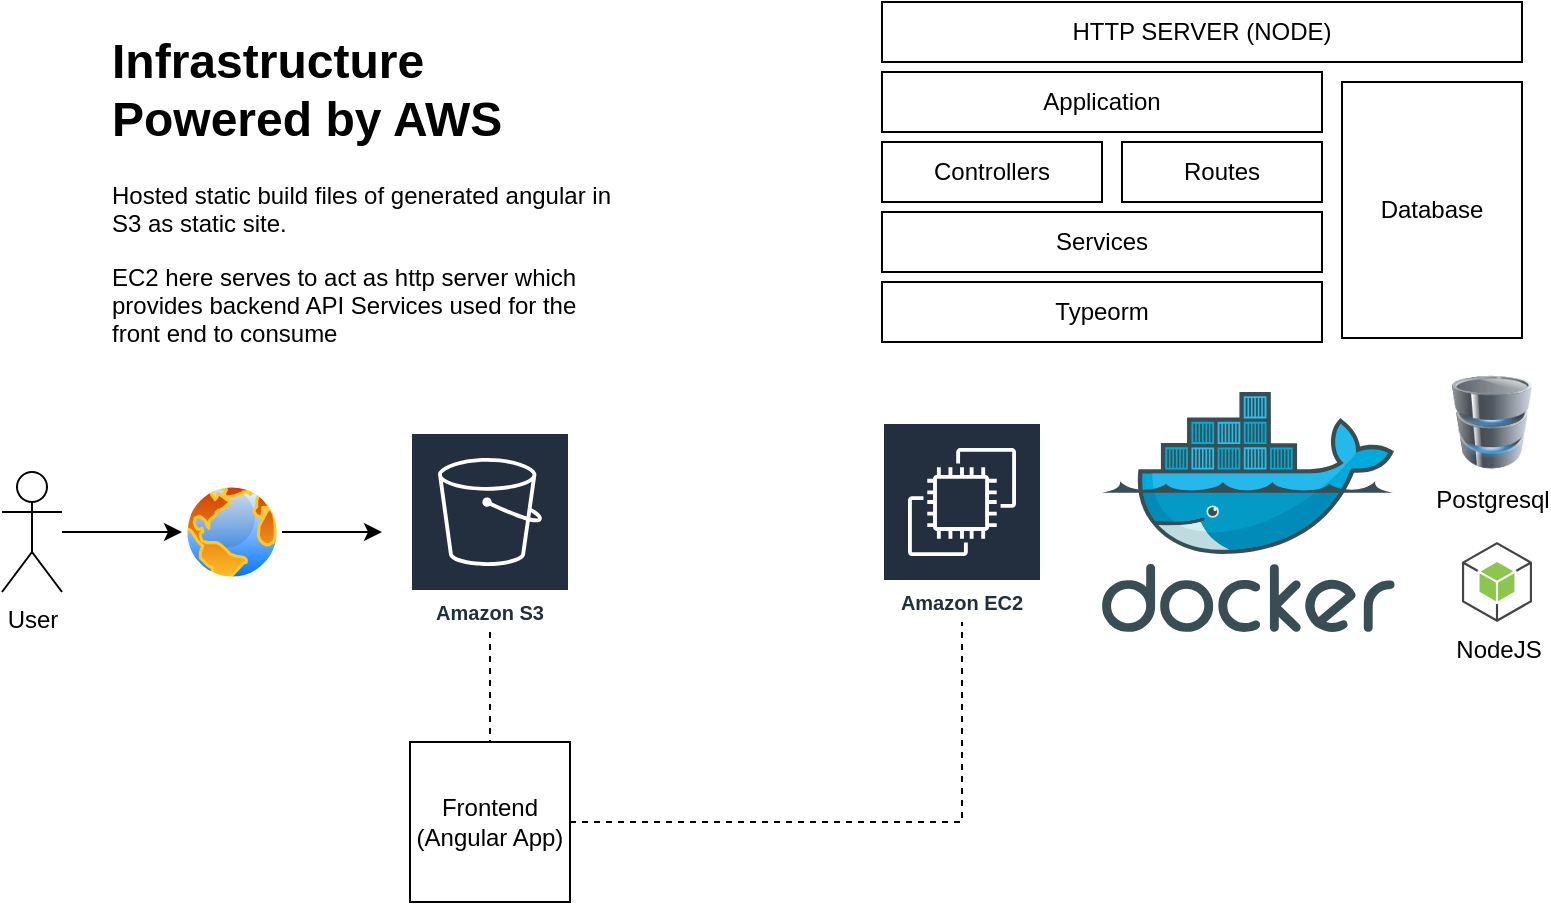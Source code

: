 <mxfile version="13.6.2" type="device"><diagram id="Ds3UT6jSJAlS1NK1_qFR" name="Page-1"><mxGraphModel dx="1106" dy="1976" grid="1" gridSize="10" guides="1" tooltips="1" connect="1" arrows="1" fold="1" page="1" pageScale="1" pageWidth="827" pageHeight="1169" math="0" shadow="0"><root><mxCell id="0"/><mxCell id="1" parent="0"/><mxCell id="m3Kh_UYUr3L8T47vfH07-14" style="edgeStyle=orthogonalEdgeStyle;rounded=0;orthogonalLoop=1;jettySize=auto;html=1;endArrow=none;endFill=0;dashed=1;" parent="1" source="m3Kh_UYUr3L8T47vfH07-2" target="m3Kh_UYUr3L8T47vfH07-13" edge="1"><mxGeometry relative="1" as="geometry"/></mxCell><mxCell id="m3Kh_UYUr3L8T47vfH07-2" value="Amazon S3" style="outlineConnect=0;fontColor=#232F3E;gradientColor=none;strokeColor=#ffffff;fillColor=#232F3E;dashed=0;verticalLabelPosition=middle;verticalAlign=bottom;align=center;html=1;whiteSpace=wrap;fontSize=10;fontStyle=1;spacing=3;shape=mxgraph.aws4.productIcon;prIcon=mxgraph.aws4.s3;" parent="1" vertex="1"><mxGeometry x="374" y="205" width="80" height="100" as="geometry"/></mxCell><mxCell id="m3Kh_UYUr3L8T47vfH07-4" value="Amazon EC2" style="outlineConnect=0;fontColor=#232F3E;gradientColor=none;strokeColor=#ffffff;fillColor=#232F3E;dashed=0;verticalLabelPosition=middle;verticalAlign=bottom;align=center;html=1;whiteSpace=wrap;fontSize=10;fontStyle=1;spacing=3;shape=mxgraph.aws4.productIcon;prIcon=mxgraph.aws4.ec2;" parent="1" vertex="1"><mxGeometry x="610" y="200" width="80" height="100" as="geometry"/></mxCell><mxCell id="m3Kh_UYUr3L8T47vfH07-11" style="edgeStyle=orthogonalEdgeStyle;rounded=0;orthogonalLoop=1;jettySize=auto;html=1;" parent="1" source="m3Kh_UYUr3L8T47vfH07-7" edge="1"><mxGeometry relative="1" as="geometry"><mxPoint x="360" y="255" as="targetPoint"/></mxGeometry></mxCell><mxCell id="m3Kh_UYUr3L8T47vfH07-7" value="" style="aspect=fixed;perimeter=ellipsePerimeter;html=1;align=center;shadow=0;dashed=0;spacingTop=3;image;image=img/lib/active_directory/internet_globe.svg;" parent="1" vertex="1"><mxGeometry x="260" y="230" width="50" height="50" as="geometry"/></mxCell><mxCell id="m3Kh_UYUr3L8T47vfH07-9" style="edgeStyle=orthogonalEdgeStyle;rounded=0;orthogonalLoop=1;jettySize=auto;html=1;" parent="1" source="m3Kh_UYUr3L8T47vfH07-8" target="m3Kh_UYUr3L8T47vfH07-7" edge="1"><mxGeometry relative="1" as="geometry"/></mxCell><mxCell id="m3Kh_UYUr3L8T47vfH07-8" value="User" style="shape=umlActor;verticalLabelPosition=bottom;verticalAlign=top;html=1;outlineConnect=0;" parent="1" vertex="1"><mxGeometry x="170" y="225" width="30" height="60" as="geometry"/></mxCell><mxCell id="m3Kh_UYUr3L8T47vfH07-21" style="edgeStyle=orthogonalEdgeStyle;rounded=0;orthogonalLoop=1;jettySize=auto;html=1;dashed=1;endArrow=none;endFill=0;" parent="1" source="m3Kh_UYUr3L8T47vfH07-13" target="m3Kh_UYUr3L8T47vfH07-4" edge="1"><mxGeometry relative="1" as="geometry"/></mxCell><mxCell id="m3Kh_UYUr3L8T47vfH07-13" value="Frontend&lt;br&gt;(Angular App)" style="whiteSpace=wrap;html=1;aspect=fixed;" parent="1" vertex="1"><mxGeometry x="374" y="360" width="80" height="80" as="geometry"/></mxCell><mxCell id="m3Kh_UYUr3L8T47vfH07-16" value="&lt;h1&gt;Infrastructure&lt;br&gt;Powered by AWS&lt;/h1&gt;&lt;p&gt;Hosted static build files of generated angular in S3 as static site.&lt;/p&gt;&lt;p&gt;EC2 here serves to act as http server which provides backend API Services used for the front end to consume&lt;/p&gt;" style="text;html=1;strokeColor=none;fillColor=none;spacing=5;spacingTop=-20;whiteSpace=wrap;overflow=hidden;rounded=0;" parent="1" vertex="1"><mxGeometry x="220" width="260" height="190" as="geometry"/></mxCell><mxCell id="m3Kh_UYUr3L8T47vfH07-18" value="" style="aspect=fixed;html=1;points=[];align=center;image;fontSize=12;image=img/lib/mscae/Docker.svg;" parent="1" vertex="1"><mxGeometry x="720" y="185" width="146.35" height="120" as="geometry"/></mxCell><mxCell id="m3Kh_UYUr3L8T47vfH07-19" value="NodeJS" style="outlineConnect=0;dashed=0;verticalLabelPosition=bottom;verticalAlign=top;align=center;html=1;shape=mxgraph.aws3.android;fillColor=#8CC64F;gradientColor=none;" parent="1" vertex="1"><mxGeometry x="900" y="260" width="35" height="40" as="geometry"/></mxCell><mxCell id="m3Kh_UYUr3L8T47vfH07-20" value="Postgresql" style="image;html=1;image=img/lib/clip_art/computers/Database_128x128.png" parent="1" vertex="1"><mxGeometry x="895" y="175" width="40" height="50" as="geometry"/></mxCell><mxCell id="m3Kh_UYUr3L8T47vfH07-22" value="HTTP SERVER (NODE)" style="rounded=0;whiteSpace=wrap;html=1;" parent="1" vertex="1"><mxGeometry x="610" y="-10" width="320" height="30" as="geometry"/></mxCell><mxCell id="m3Kh_UYUr3L8T47vfH07-25" value="Controllers" style="rounded=0;whiteSpace=wrap;html=1;" parent="1" vertex="1"><mxGeometry x="610" y="60" width="110" height="30" as="geometry"/></mxCell><mxCell id="m3Kh_UYUr3L8T47vfH07-27" value="Services" style="rounded=0;whiteSpace=wrap;html=1;" parent="1" vertex="1"><mxGeometry x="610" y="95" width="220" height="30" as="geometry"/></mxCell><mxCell id="m3Kh_UYUr3L8T47vfH07-28" value="Application" style="rounded=0;whiteSpace=wrap;html=1;" parent="1" vertex="1"><mxGeometry x="610" y="25" width="220" height="30" as="geometry"/></mxCell><mxCell id="m3Kh_UYUr3L8T47vfH07-29" value="Routes" style="rounded=0;whiteSpace=wrap;html=1;" parent="1" vertex="1"><mxGeometry x="730" y="60" width="100" height="30" as="geometry"/></mxCell><mxCell id="m3Kh_UYUr3L8T47vfH07-31" value="Typeorm" style="rounded=0;whiteSpace=wrap;html=1;" parent="1" vertex="1"><mxGeometry x="610" y="130" width="220" height="30" as="geometry"/></mxCell><mxCell id="m3Kh_UYUr3L8T47vfH07-32" value="Database" style="rounded=0;whiteSpace=wrap;html=1;" parent="1" vertex="1"><mxGeometry x="840" y="30" width="90" height="128" as="geometry"/></mxCell></root></mxGraphModel></diagram></mxfile>